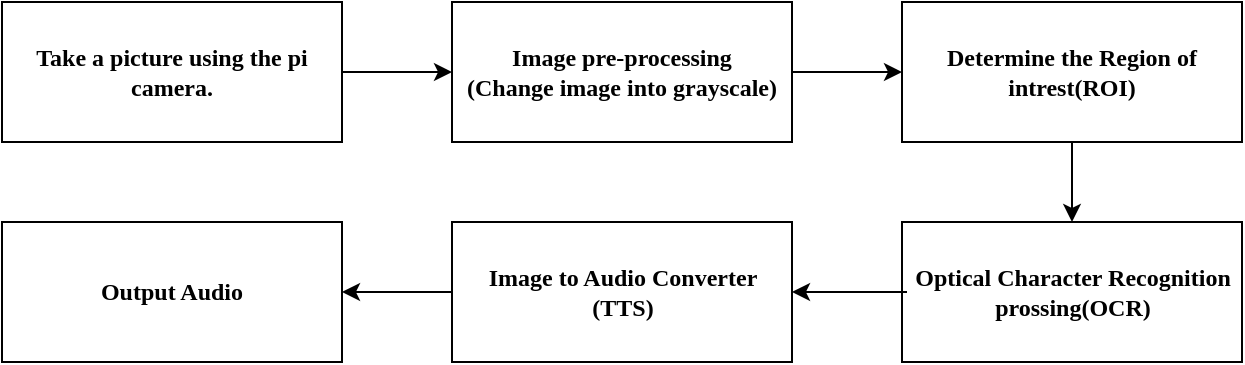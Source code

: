 <mxfile version="14.8.0" type="device"><diagram id="2eDOD9RIcm_a_WwY4_km" name="Page-1"><mxGraphModel dx="868" dy="403" grid="1" gridSize="10" guides="1" tooltips="1" connect="1" arrows="1" fold="1" page="1" pageScale="1" pageWidth="1200" pageHeight="1920" math="0" shadow="0"><root><mxCell id="0"/><mxCell id="1" parent="0"/><mxCell id="YMYkySvlf54Ho1ZBKx4Z-28" style="edgeStyle=orthogonalEdgeStyle;rounded=0;orthogonalLoop=1;jettySize=auto;html=1;exitX=1;exitY=0.5;exitDx=0;exitDy=0;entryX=0;entryY=0.5;entryDx=0;entryDy=0;" edge="1" parent="1" source="YMYkySvlf54Ho1ZBKx4Z-3" target="YMYkySvlf54Ho1ZBKx4Z-15"><mxGeometry relative="1" as="geometry"/></mxCell><mxCell id="YMYkySvlf54Ho1ZBKx4Z-3" value="" style="rounded=0;whiteSpace=wrap;html=1;" vertex="1" parent="1"><mxGeometry x="290" y="740" width="170" height="70" as="geometry"/></mxCell><mxCell id="YMYkySvlf54Ho1ZBKx4Z-9" value="&lt;font face=&quot;Verdana&quot; size=&quot;1&quot;&gt;&lt;b style=&quot;font-size: 12px&quot;&gt;Take a picture using the pi camera.&lt;/b&gt;&lt;/font&gt;" style="text;html=1;strokeColor=none;fillColor=none;align=center;verticalAlign=middle;whiteSpace=wrap;rounded=0;" vertex="1" parent="1"><mxGeometry x="305" y="760" width="140" height="30" as="geometry"/></mxCell><mxCell id="YMYkySvlf54Ho1ZBKx4Z-29" style="edgeStyle=orthogonalEdgeStyle;rounded=0;orthogonalLoop=1;jettySize=auto;html=1;exitX=1;exitY=0.5;exitDx=0;exitDy=0;entryX=0;entryY=0.5;entryDx=0;entryDy=0;" edge="1" parent="1" source="YMYkySvlf54Ho1ZBKx4Z-15" target="YMYkySvlf54Ho1ZBKx4Z-17"><mxGeometry relative="1" as="geometry"/></mxCell><mxCell id="YMYkySvlf54Ho1ZBKx4Z-15" value="" style="rounded=0;whiteSpace=wrap;html=1;" vertex="1" parent="1"><mxGeometry x="515" y="740" width="170" height="70" as="geometry"/></mxCell><mxCell id="YMYkySvlf54Ho1ZBKx4Z-16" value="&lt;font face=&quot;Verdana&quot; size=&quot;1&quot;&gt;&lt;b style=&quot;font-size: 12px&quot;&gt;Image pre-processing&lt;br&gt;(Change image into grayscale)&lt;br&gt;&lt;/b&gt;&lt;/font&gt;" style="text;html=1;strokeColor=none;fillColor=none;align=center;verticalAlign=middle;whiteSpace=wrap;rounded=0;" vertex="1" parent="1"><mxGeometry x="520" y="760" width="160" height="30" as="geometry"/></mxCell><mxCell id="YMYkySvlf54Ho1ZBKx4Z-30" style="edgeStyle=orthogonalEdgeStyle;rounded=0;orthogonalLoop=1;jettySize=auto;html=1;exitX=0.5;exitY=1;exitDx=0;exitDy=0;entryX=0.5;entryY=0;entryDx=0;entryDy=0;" edge="1" parent="1" source="YMYkySvlf54Ho1ZBKx4Z-17" target="YMYkySvlf54Ho1ZBKx4Z-20"><mxGeometry relative="1" as="geometry"/></mxCell><mxCell id="YMYkySvlf54Ho1ZBKx4Z-17" value="" style="rounded=0;whiteSpace=wrap;html=1;" vertex="1" parent="1"><mxGeometry x="740" y="740" width="170" height="70" as="geometry"/></mxCell><mxCell id="YMYkySvlf54Ho1ZBKx4Z-18" value="&lt;font face=&quot;Verdana&quot; size=&quot;1&quot;&gt;&lt;b style=&quot;font-size: 12px&quot;&gt;Determine the Region of intrest(ROI)&lt;/b&gt;&lt;/font&gt;" style="text;html=1;strokeColor=none;fillColor=none;align=center;verticalAlign=middle;whiteSpace=wrap;rounded=0;" vertex="1" parent="1"><mxGeometry x="755" y="750" width="140" height="50" as="geometry"/></mxCell><mxCell id="YMYkySvlf54Ho1ZBKx4Z-20" value="" style="rounded=0;whiteSpace=wrap;html=1;" vertex="1" parent="1"><mxGeometry x="740" y="850" width="170" height="70" as="geometry"/></mxCell><mxCell id="YMYkySvlf54Ho1ZBKx4Z-34" style="edgeStyle=orthogonalEdgeStyle;rounded=0;orthogonalLoop=1;jettySize=auto;html=1;exitX=0;exitY=0.5;exitDx=0;exitDy=0;entryX=1;entryY=0.5;entryDx=0;entryDy=0;" edge="1" parent="1" source="YMYkySvlf54Ho1ZBKx4Z-21" target="YMYkySvlf54Ho1ZBKx4Z-23"><mxGeometry relative="1" as="geometry"/></mxCell><mxCell id="YMYkySvlf54Ho1ZBKx4Z-21" value="&lt;font face=&quot;Verdana&quot; size=&quot;1&quot;&gt;&lt;b style=&quot;font-size: 12px&quot;&gt;Optical Character Recognition prossing(OCR)&lt;/b&gt;&lt;/font&gt;" style="text;html=1;strokeColor=none;fillColor=none;align=center;verticalAlign=middle;whiteSpace=wrap;rounded=0;" vertex="1" parent="1"><mxGeometry x="742.5" y="860" width="165" height="50" as="geometry"/></mxCell><mxCell id="YMYkySvlf54Ho1ZBKx4Z-33" style="edgeStyle=orthogonalEdgeStyle;rounded=0;orthogonalLoop=1;jettySize=auto;html=1;exitX=0;exitY=0.5;exitDx=0;exitDy=0;entryX=1;entryY=0.5;entryDx=0;entryDy=0;" edge="1" parent="1" source="YMYkySvlf54Ho1ZBKx4Z-23" target="YMYkySvlf54Ho1ZBKx4Z-25"><mxGeometry relative="1" as="geometry"/></mxCell><mxCell id="YMYkySvlf54Ho1ZBKx4Z-23" value="" style="rounded=0;whiteSpace=wrap;html=1;" vertex="1" parent="1"><mxGeometry x="515" y="850" width="170" height="70" as="geometry"/></mxCell><mxCell id="YMYkySvlf54Ho1ZBKx4Z-24" value="&lt;font face=&quot;Verdana&quot; size=&quot;1&quot;&gt;&lt;b style=&quot;font-size: 12px&quot;&gt;Image to Audio Converter&lt;br&gt;(TTS)&lt;br&gt;&lt;/b&gt;&lt;/font&gt;" style="text;html=1;strokeColor=none;fillColor=none;align=center;verticalAlign=middle;whiteSpace=wrap;rounded=0;" vertex="1" parent="1"><mxGeometry x="527.5" y="865" width="145" height="40" as="geometry"/></mxCell><mxCell id="YMYkySvlf54Ho1ZBKx4Z-25" value="" style="rounded=0;whiteSpace=wrap;html=1;" vertex="1" parent="1"><mxGeometry x="290" y="850" width="170" height="70" as="geometry"/></mxCell><mxCell id="YMYkySvlf54Ho1ZBKx4Z-26" value="&lt;font face=&quot;Verdana&quot; size=&quot;1&quot;&gt;&lt;b style=&quot;font-size: 12px&quot;&gt;Output Audio&lt;/b&gt;&lt;/font&gt;" style="text;html=1;strokeColor=none;fillColor=none;align=center;verticalAlign=middle;whiteSpace=wrap;rounded=0;" vertex="1" parent="1"><mxGeometry x="305" y="870" width="140" height="30" as="geometry"/></mxCell></root></mxGraphModel></diagram></mxfile>